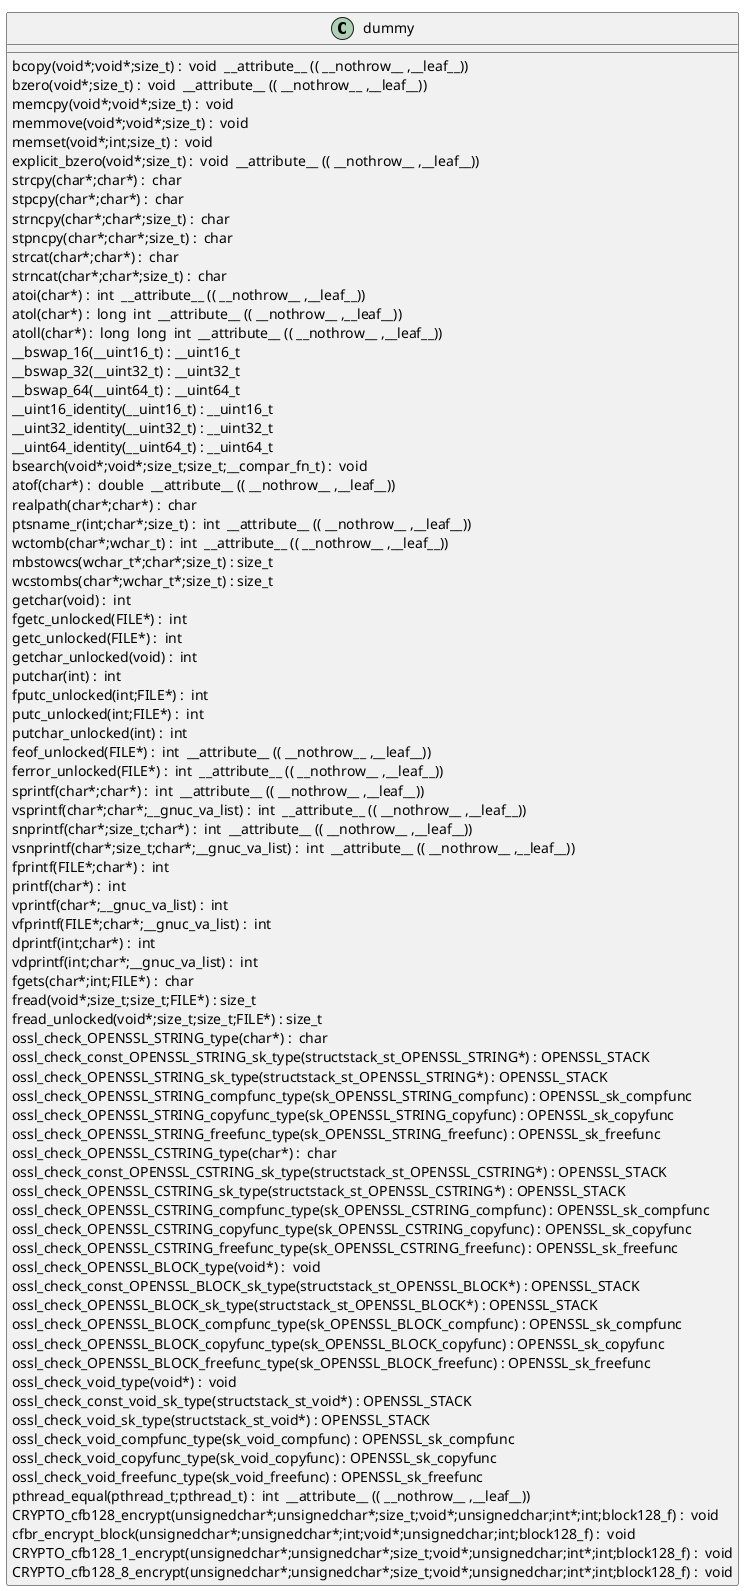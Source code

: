 @startuml
!pragma layout smetana
class dummy {
bcopy(void*;void*;size_t) :  void  __attribute__ (( __nothrow__ ,__leaf__)) [[[./../../.././qc/crypto/modes/cfb128.c.html#298]]]
bzero(void*;size_t) :  void  __attribute__ (( __nothrow__ ,__leaf__)) [[[./../../.././qc/crypto/modes/cfb128.c.html#305]]]
memcpy(void*;void*;size_t) :  void  [[[./../../.././qc/crypto/modes/cfb128.c.html#346]]]
memmove(void*;void*;size_t) :  void  [[[./../../.././qc/crypto/modes/cfb128.c.html#354]]]
memset(void*;int;size_t) :  void  [[[./../../.././qc/crypto/modes/cfb128.c.html#361]]]
explicit_bzero(void*;size_t) :  void  __attribute__ (( __nothrow__ ,__leaf__)) [[[./../../.././qc/crypto/modes/cfb128.c.html#374]]]
strcpy(char*;char*) :  char  [[[./../../.././qc/crypto/modes/cfb128.c.html#381]]]
stpcpy(char*;char*) :  char  [[[./../../.././qc/crypto/modes/cfb128.c.html#388]]]
strncpy(char*;char*;size_t) :  char  [[[./../../.././qc/crypto/modes/cfb128.c.html#396]]]
stpncpy(char*;char*;size_t) :  char  [[[./../../.././qc/crypto/modes/cfb128.c.html#406]]]
strcat(char*;char*) :  char  [[[./../../.././qc/crypto/modes/cfb128.c.html#413]]]
strncat(char*;char*;size_t) :  char  [[[./../../.././qc/crypto/modes/cfb128.c.html#420]]]
atoi(char*) :  int  __attribute__ (( __nothrow__ ,__leaf__)) [[[./../../.././qc/crypto/modes/cfb128.c.html#584]]]
atol(char*) :  long  int  __attribute__ (( __nothrow__ ,__leaf__)) [[[./../../.././qc/crypto/modes/cfb128.c.html#589]]]
atoll(char*) :  long  long  int  __attribute__ (( __nothrow__ ,__leaf__)) [[[./../../.././qc/crypto/modes/cfb128.c.html#596]]]
__bswap_16(__uint16_t) : __uint16_t [[[./../../.././qc/crypto/modes/cfb128.c.html#896]]]
__bswap_32(__uint32_t) : __uint32_t [[[./../../.././qc/crypto/modes/cfb128.c.html#911]]]
__bswap_64(__uint64_t) : __uint64_t [[[./../../.././qc/crypto/modes/cfb128.c.html#921]]]
__uint16_identity(__uint16_t) : __uint16_t [[[./../../.././qc/crypto/modes/cfb128.c.html#933]]]
__uint32_identity(__uint32_t) : __uint32_t [[[./../../.././qc/crypto/modes/cfb128.c.html#939]]]
__uint64_identity(__uint64_t) : __uint64_t [[[./../../.././qc/crypto/modes/cfb128.c.html#945]]]
bsearch(void*;void*;size_t;size_t;__compar_fn_t) :  void  [[[./../../.././qc/crypto/modes/cfb128.c.html#1613]]]
atof(char*) :  double  __attribute__ (( __nothrow__ ,__leaf__)) [[[./../../.././qc/crypto/modes/cfb128.c.html#1]]]
realpath(char*;char*) :  char  [[[./../../.././qc/crypto/modes/cfb128.c.html#1]]]
ptsname_r(int;char*;size_t) :  int  __attribute__ (( __nothrow__ ,__leaf__)) [[[./../../.././qc/crypto/modes/cfb128.c.html#1]]]
wctomb(char*;wchar_t) :  int  __attribute__ (( __nothrow__ ,__leaf__)) [[[./../../.././qc/crypto/modes/cfb128.c.html#1]]]
mbstowcs(wchar_t*;char*;size_t) : size_t [[[./../../.././qc/crypto/modes/cfb128.c.html#1]]]
wcstombs(char*;wchar_t*;size_t) : size_t [[[./../../.././qc/crypto/modes/cfb128.c.html#1]]]
getchar(void) :  int  [[[./../../.././qc/crypto/modes/cfb128.c.html#1]]]
fgetc_unlocked(FILE*) :  int  [[[./../../.././qc/crypto/modes/cfb128.c.html#1]]]
getc_unlocked(FILE*) :  int  [[[./../../.././qc/crypto/modes/cfb128.c.html#1]]]
getchar_unlocked(void) :  int  [[[./../../.././qc/crypto/modes/cfb128.c.html#1]]]
putchar(int) :  int  [[[./../../.././qc/crypto/modes/cfb128.c.html#1]]]
fputc_unlocked(int;FILE*) :  int  [[[./../../.././qc/crypto/modes/cfb128.c.html#1]]]
putc_unlocked(int;FILE*) :  int  [[[./../../.././qc/crypto/modes/cfb128.c.html#1]]]
putchar_unlocked(int) :  int  [[[./../../.././qc/crypto/modes/cfb128.c.html#1]]]
feof_unlocked(FILE*) :  int  __attribute__ (( __nothrow__ ,__leaf__)) [[[./../../.././qc/crypto/modes/cfb128.c.html#1]]]
ferror_unlocked(FILE*) :  int  __attribute__ (( __nothrow__ ,__leaf__)) [[[./../../.././qc/crypto/modes/cfb128.c.html#1]]]
sprintf(char*;char*) :  int  __attribute__ (( __nothrow__ ,__leaf__)) [[[./../../.././qc/crypto/modes/cfb128.c.html#1]]]
vsprintf(char*;char*;__gnuc_va_list) :  int  __attribute__ (( __nothrow__ ,__leaf__)) [[[./../../.././qc/crypto/modes/cfb128.c.html#1]]]
snprintf(char*;size_t;char*) :  int  __attribute__ (( __nothrow__ ,__leaf__)) [[[./../../.././qc/crypto/modes/cfb128.c.html#1]]]
vsnprintf(char*;size_t;char*;__gnuc_va_list) :  int  __attribute__ (( __nothrow__ ,__leaf__)) [[[./../../.././qc/crypto/modes/cfb128.c.html#1]]]
fprintf(FILE*;char*) :  int  [[[./../../.././qc/crypto/modes/cfb128.c.html#1]]]
printf(char*) :  int  [[[./../../.././qc/crypto/modes/cfb128.c.html#1]]]
vprintf(char*;__gnuc_va_list) :  int  [[[./../../.././qc/crypto/modes/cfb128.c.html#1]]]
vfprintf(FILE*;char*;__gnuc_va_list) :  int  [[[./../../.././qc/crypto/modes/cfb128.c.html#1]]]
dprintf(int;char*) :  int  [[[./../../.././qc/crypto/modes/cfb128.c.html#1]]]
vdprintf(int;char*;__gnuc_va_list) :  int  [[[./../../.././qc/crypto/modes/cfb128.c.html#1]]]
fgets(char*;int;FILE*) :  char  [[[./../../.././qc/crypto/modes/cfb128.c.html#1]]]
fread(void*;size_t;size_t;FILE*) : size_t [[[./../../.././qc/crypto/modes/cfb128.c.html#1]]]
fread_unlocked(void*;size_t;size_t;FILE*) : size_t [[[./../../.././qc/crypto/modes/cfb128.c.html#1]]]
ossl_check_OPENSSL_STRING_type(char*) :  char  [[[./../../.././qc/crypto/modes/cfb128.c.html#1]]]
ossl_check_const_OPENSSL_STRING_sk_type(structstack_st_OPENSSL_STRING*) : OPENSSL_STACK [[[./../../.././qc/crypto/modes/cfb128.c.html#1]]]
ossl_check_OPENSSL_STRING_sk_type(structstack_st_OPENSSL_STRING*) : OPENSSL_STACK [[[./../../.././qc/crypto/modes/cfb128.c.html#1]]]
ossl_check_OPENSSL_STRING_compfunc_type(sk_OPENSSL_STRING_compfunc) : OPENSSL_sk_compfunc [[[./../../.././qc/crypto/modes/cfb128.c.html#1]]]
ossl_check_OPENSSL_STRING_copyfunc_type(sk_OPENSSL_STRING_copyfunc) : OPENSSL_sk_copyfunc [[[./../../.././qc/crypto/modes/cfb128.c.html#1]]]
ossl_check_OPENSSL_STRING_freefunc_type(sk_OPENSSL_STRING_freefunc) : OPENSSL_sk_freefunc [[[./../../.././qc/crypto/modes/cfb128.c.html#1]]]
ossl_check_OPENSSL_CSTRING_type(char*) :  char  [[[./../../.././qc/crypto/modes/cfb128.c.html#1]]]
ossl_check_const_OPENSSL_CSTRING_sk_type(structstack_st_OPENSSL_CSTRING*) : OPENSSL_STACK [[[./../../.././qc/crypto/modes/cfb128.c.html#1]]]
ossl_check_OPENSSL_CSTRING_sk_type(structstack_st_OPENSSL_CSTRING*) : OPENSSL_STACK [[[./../../.././qc/crypto/modes/cfb128.c.html#1]]]
ossl_check_OPENSSL_CSTRING_compfunc_type(sk_OPENSSL_CSTRING_compfunc) : OPENSSL_sk_compfunc [[[./../../.././qc/crypto/modes/cfb128.c.html#1]]]
ossl_check_OPENSSL_CSTRING_copyfunc_type(sk_OPENSSL_CSTRING_copyfunc) : OPENSSL_sk_copyfunc [[[./../../.././qc/crypto/modes/cfb128.c.html#1]]]
ossl_check_OPENSSL_CSTRING_freefunc_type(sk_OPENSSL_CSTRING_freefunc) : OPENSSL_sk_freefunc [[[./../../.././qc/crypto/modes/cfb128.c.html#1]]]
ossl_check_OPENSSL_BLOCK_type(void*) :  void  [[[./../../.././qc/crypto/modes/cfb128.c.html#1]]]
ossl_check_const_OPENSSL_BLOCK_sk_type(structstack_st_OPENSSL_BLOCK*) : OPENSSL_STACK [[[./../../.././qc/crypto/modes/cfb128.c.html#1]]]
ossl_check_OPENSSL_BLOCK_sk_type(structstack_st_OPENSSL_BLOCK*) : OPENSSL_STACK [[[./../../.././qc/crypto/modes/cfb128.c.html#1]]]
ossl_check_OPENSSL_BLOCK_compfunc_type(sk_OPENSSL_BLOCK_compfunc) : OPENSSL_sk_compfunc [[[./../../.././qc/crypto/modes/cfb128.c.html#1]]]
ossl_check_OPENSSL_BLOCK_copyfunc_type(sk_OPENSSL_BLOCK_copyfunc) : OPENSSL_sk_copyfunc [[[./../../.././qc/crypto/modes/cfb128.c.html#1]]]
ossl_check_OPENSSL_BLOCK_freefunc_type(sk_OPENSSL_BLOCK_freefunc) : OPENSSL_sk_freefunc [[[./../../.././qc/crypto/modes/cfb128.c.html#1]]]
ossl_check_void_type(void*) :  void  [[[./../../.././qc/crypto/modes/cfb128.c.html#1]]]
ossl_check_const_void_sk_type(structstack_st_void*) : OPENSSL_STACK [[[./../../.././qc/crypto/modes/cfb128.c.html#1]]]
ossl_check_void_sk_type(structstack_st_void*) : OPENSSL_STACK [[[./../../.././qc/crypto/modes/cfb128.c.html#1]]]
ossl_check_void_compfunc_type(sk_void_compfunc) : OPENSSL_sk_compfunc [[[./../../.././qc/crypto/modes/cfb128.c.html#1]]]
ossl_check_void_copyfunc_type(sk_void_copyfunc) : OPENSSL_sk_copyfunc [[[./../../.././qc/crypto/modes/cfb128.c.html#1]]]
ossl_check_void_freefunc_type(sk_void_freefunc) : OPENSSL_sk_freefunc [[[./../../.././qc/crypto/modes/cfb128.c.html#1]]]
pthread_equal(pthread_t;pthread_t) :  int  __attribute__ (( __nothrow__ ,__leaf__)) [[[./../../.././qc/crypto/modes/cfb128.c.html#1]]]
CRYPTO_cfb128_encrypt(unsignedchar*;unsignedchar*;size_t;void*;unsignedchar;int*;int;block128_f) :  void  [[[./../../.././qc/crypto/modes/cfb128.c.html#1]]]
cfbr_encrypt_block(unsignedchar*;unsignedchar*;int;void*;unsignedchar;int;block128_f) :  void  [[[./../../.././qc/crypto/modes/cfb128.c.html#1]]]
CRYPTO_cfb128_1_encrypt(unsignedchar*;unsignedchar*;size_t;void*;unsignedchar;int*;int;block128_f) :  void  [[[./../../.././qc/crypto/modes/cfb128.c.html#1]]]
CRYPTO_cfb128_8_encrypt(unsignedchar*;unsignedchar*;size_t;void*;unsignedchar;int*;int;block128_f) :  void  [[[./../../.././qc/crypto/modes/cfb128.c.html#1]]]
} 
@enduml
